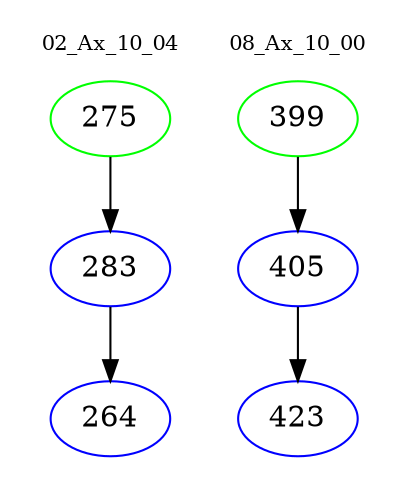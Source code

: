 digraph{
subgraph cluster_0 {
color = white
label = "02_Ax_10_04";
fontsize=10;
T0_275 [label="275", color="green"]
T0_275 -> T0_283 [color="black"]
T0_283 [label="283", color="blue"]
T0_283 -> T0_264 [color="black"]
T0_264 [label="264", color="blue"]
}
subgraph cluster_1 {
color = white
label = "08_Ax_10_00";
fontsize=10;
T1_399 [label="399", color="green"]
T1_399 -> T1_405 [color="black"]
T1_405 [label="405", color="blue"]
T1_405 -> T1_423 [color="black"]
T1_423 [label="423", color="blue"]
}
}
